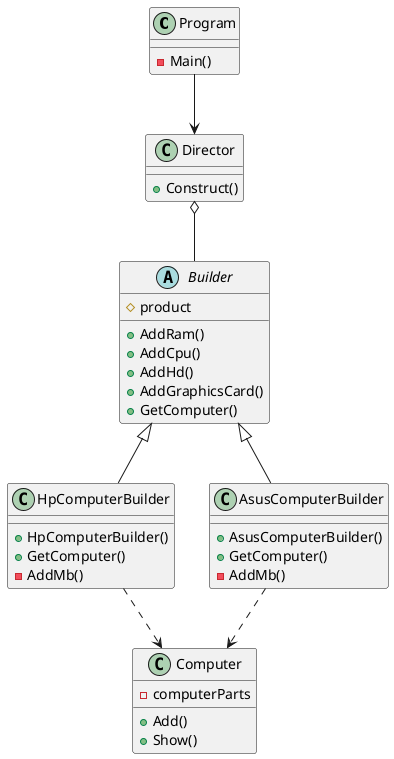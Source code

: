 @startuml Homework04ClassDiagram

class Program{
    -Main()
}

class Director {
    +Construct()
}

abstract class Builder {
    #product
    +AddRam()
    +AddCpu()
    +AddHd()
    +AddGraphicsCard()
    +GetComputer()
}

class HpComputerBuilder{
    +HpComputerBuilder()
    +GetComputer()
    -AddMb()
}

class AsusComputerBuilder{
    +AsusComputerBuilder()
    +GetComputer()
    -AddMb()
}

class Computer{
    -computerParts
    +Add()
    +Show()
}

Program --> Director
Director o-- Builder 
Builder <|-- HpComputerBuilder
Builder <|-- AsusComputerBuilder
HpComputerBuilder ..> Computer
AsusComputerBuilder ..> Computer
@enduml